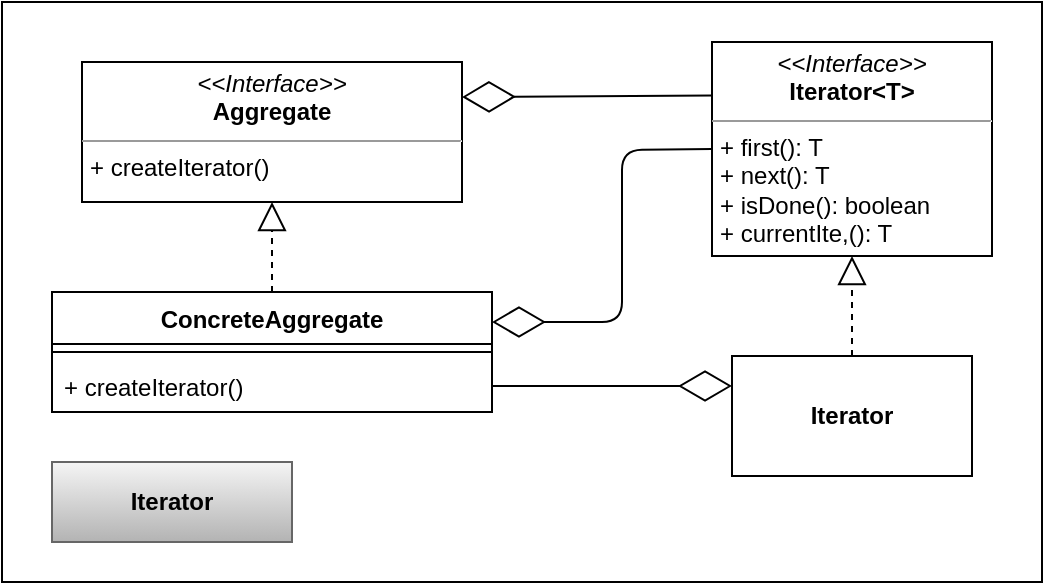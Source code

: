 <mxfile version="13.10.9" type="device"><diagram id="FWyPQcdAH2lQbk94zte-" name="Page-1"><mxGraphModel dx="1785" dy="621" grid="1" gridSize="10" guides="1" tooltips="1" connect="1" arrows="1" fold="1" page="1" pageScale="1" pageWidth="827" pageHeight="1169" math="0" shadow="0"><root><mxCell id="0"/><mxCell id="1" parent="0"/><mxCell id="_06BA4BoXEbgoeMatDcF-28" value="" style="rounded=0;whiteSpace=wrap;html=1;" parent="1" vertex="1"><mxGeometry x="30" y="70" width="520" height="290" as="geometry"/></mxCell><mxCell id="_06BA4BoXEbgoeMatDcF-1" value="&lt;p style=&quot;margin: 0px ; margin-top: 4px ; text-align: center&quot;&gt;&lt;i&gt;&amp;lt;&amp;lt;Interface&amp;gt;&amp;gt;&lt;/i&gt;&lt;br&gt;&lt;b&gt;Aggregate&lt;/b&gt;&lt;/p&gt;&lt;hr size=&quot;1&quot;&gt;&lt;p style=&quot;margin: 0px ; margin-left: 4px&quot;&gt;+ createIterator()&lt;/p&gt;" style="verticalAlign=top;align=left;overflow=fill;fontSize=12;fontFamily=Helvetica;html=1;" parent="1" vertex="1"><mxGeometry x="70" y="100" width="190" height="70" as="geometry"/></mxCell><mxCell id="_06BA4BoXEbgoeMatDcF-2" value="&lt;p style=&quot;margin: 0px ; margin-top: 4px ; text-align: center&quot;&gt;&lt;i&gt;&amp;lt;&amp;lt;Interface&amp;gt;&amp;gt;&lt;/i&gt;&lt;br&gt;&lt;b&gt;Iterator&amp;lt;T&amp;gt;&lt;/b&gt;&lt;/p&gt;&lt;hr size=&quot;1&quot;&gt;&lt;p style=&quot;margin: 0px ; margin-left: 4px&quot;&gt;+ first(): T&lt;/p&gt;&lt;p style=&quot;margin: 0px ; margin-left: 4px&quot;&gt;+ next(): T&lt;/p&gt;&lt;p style=&quot;margin: 0px ; margin-left: 4px&quot;&gt;+ isDone(): boolean&lt;/p&gt;&lt;p style=&quot;margin: 0px ; margin-left: 4px&quot;&gt;+ currentIte,(): T&lt;/p&gt;" style="verticalAlign=top;align=left;overflow=fill;fontSize=12;fontFamily=Helvetica;html=1;" parent="1" vertex="1"><mxGeometry x="385" y="90" width="140" height="107" as="geometry"/></mxCell><mxCell id="_06BA4BoXEbgoeMatDcF-3" value="ConcreteAggregate" style="swimlane;fontStyle=1;align=center;verticalAlign=top;childLayout=stackLayout;horizontal=1;startSize=26;horizontalStack=0;resizeParent=1;resizeParentMax=0;resizeLast=0;collapsible=1;marginBottom=0;" parent="1" vertex="1"><mxGeometry x="55" y="215" width="220" height="60" as="geometry"/></mxCell><mxCell id="_06BA4BoXEbgoeMatDcF-5" value="" style="line;strokeWidth=1;fillColor=none;align=left;verticalAlign=middle;spacingTop=-1;spacingLeft=3;spacingRight=3;rotatable=0;labelPosition=right;points=[];portConstraint=eastwest;" parent="_06BA4BoXEbgoeMatDcF-3" vertex="1"><mxGeometry y="26" width="220" height="8" as="geometry"/></mxCell><mxCell id="_06BA4BoXEbgoeMatDcF-11" value="+ createIterator()" style="text;strokeColor=none;fillColor=none;align=left;verticalAlign=top;spacingLeft=4;spacingRight=4;overflow=hidden;rotatable=0;points=[[0,0.5],[1,0.5]];portConstraint=eastwest;" parent="_06BA4BoXEbgoeMatDcF-3" vertex="1"><mxGeometry y="34" width="220" height="26" as="geometry"/></mxCell><mxCell id="_06BA4BoXEbgoeMatDcF-12" value="" style="endArrow=diamondThin;endFill=0;endSize=24;html=1;entryX=1;entryY=0.25;entryDx=0;entryDy=0;exitX=0;exitY=0.25;exitDx=0;exitDy=0;" parent="1" source="_06BA4BoXEbgoeMatDcF-2" target="_06BA4BoXEbgoeMatDcF-1" edge="1"><mxGeometry width="160" relative="1" as="geometry"><mxPoint x="380" y="360" as="sourcePoint"/><mxPoint x="540" y="360" as="targetPoint"/></mxGeometry></mxCell><mxCell id="_06BA4BoXEbgoeMatDcF-13" value="" style="endArrow=block;dashed=1;endFill=0;endSize=12;html=1;entryX=0.5;entryY=1;entryDx=0;entryDy=0;exitX=0.5;exitY=0;exitDx=0;exitDy=0;" parent="1" source="_06BA4BoXEbgoeMatDcF-3" target="_06BA4BoXEbgoeMatDcF-1" edge="1"><mxGeometry width="160" relative="1" as="geometry"><mxPoint x="140" y="580" as="sourcePoint"/><mxPoint x="300" y="580" as="targetPoint"/></mxGeometry></mxCell><mxCell id="_06BA4BoXEbgoeMatDcF-18" value="" style="endArrow=diamondThin;endFill=0;endSize=24;html=1;exitX=1;exitY=0.5;exitDx=0;exitDy=0;entryX=0;entryY=0.25;entryDx=0;entryDy=0;" parent="1" source="_06BA4BoXEbgoeMatDcF-11" target="FES3vVROVVX5vGtTZ4yy-1" edge="1"><mxGeometry width="160" relative="1" as="geometry"><mxPoint x="275" y="309" as="sourcePoint"/><mxPoint x="359.05" y="308.92" as="targetPoint"/></mxGeometry></mxCell><mxCell id="_06BA4BoXEbgoeMatDcF-26" value="" style="endArrow=block;dashed=1;endFill=0;endSize=12;html=1;entryX=0.5;entryY=1;entryDx=0;entryDy=0;exitX=0.5;exitY=0;exitDx=0;exitDy=0;" parent="1" source="FES3vVROVVX5vGtTZ4yy-1" target="_06BA4BoXEbgoeMatDcF-2" edge="1"><mxGeometry width="160" relative="1" as="geometry"><mxPoint x="455" y="295" as="sourcePoint"/><mxPoint x="770" y="430" as="targetPoint"/></mxGeometry></mxCell><mxCell id="_06BA4BoXEbgoeMatDcF-27" value="" style="endArrow=diamondThin;endFill=0;endSize=24;html=1;entryX=1;entryY=0.25;entryDx=0;entryDy=0;exitX=0;exitY=0.5;exitDx=0;exitDy=0;" parent="1" source="_06BA4BoXEbgoeMatDcF-2" target="_06BA4BoXEbgoeMatDcF-3" edge="1"><mxGeometry width="160" relative="1" as="geometry"><mxPoint x="230" y="590" as="sourcePoint"/><mxPoint x="390" y="590" as="targetPoint"/><Array as="points"><mxPoint x="340" y="144"/><mxPoint x="340" y="230"/></Array></mxGeometry></mxCell><mxCell id="FES3vVROVVX5vGtTZ4yy-1" value="Iterator" style="rounded=0;whiteSpace=wrap;html=1;fontStyle=1" vertex="1" parent="1"><mxGeometry x="395" y="247" width="120" height="60" as="geometry"/></mxCell><mxCell id="FES3vVROVVX5vGtTZ4yy-2" value="Iterator" style="rounded=0;whiteSpace=wrap;html=1;fontStyle=1;gradientColor=#b3b3b3;fillColor=#f5f5f5;strokeColor=#666666;" vertex="1" parent="1"><mxGeometry x="55" y="300" width="120" height="40" as="geometry"/></mxCell></root></mxGraphModel></diagram></mxfile>